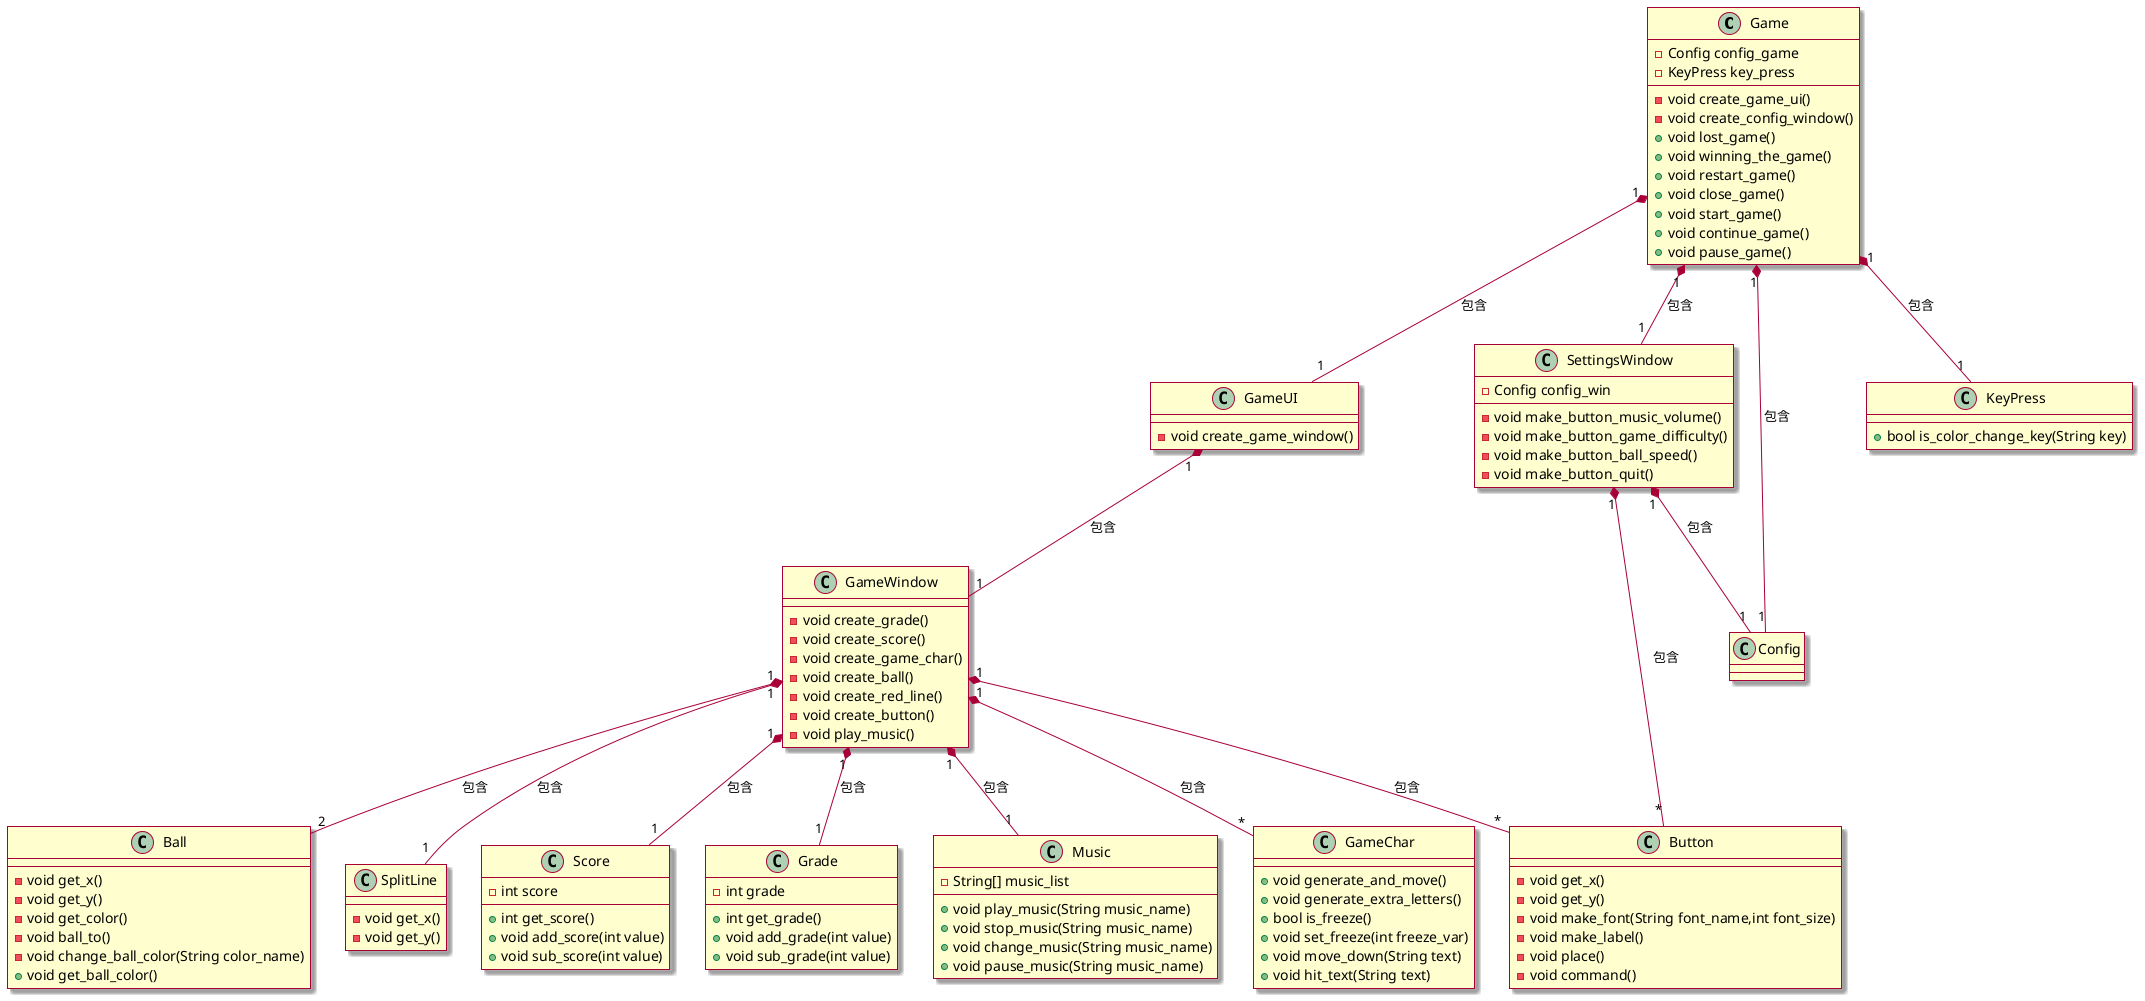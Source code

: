 @startuml
skin rose

class Game {
  - Config config_game
  - KeyPress key_press
  - void create_game_ui()
  - void create_config_window()
  + void lost_game()
  + void winning_the_game()
  + void restart_game()
  + void close_game()
  + void start_game()
  + void continue_game()
  + void pause_game()

}

class GameUI {
- void create_game_window()
}

class SettingsWindow {
  - Config config_win
  - void make_button_music_volume()
  - void make_button_game_difficulty()
  - void make_button_ball_speed()
  - void make_button_quit()
}



class Config

class GameWindow{
  - void create_grade()
  - void create_score()
  - void create_game_char()
  - void create_ball()
  - void create_red_line()
  - void create_button()
  - void play_music()
}

class Button{
  - void get_x()
  - void get_y()
  - void make_font(String font_name,int font_size)
  - void make_label()
  - void place()
  - void command()
}

class Ball{
  - void get_x()
  - void get_y()
  - void get_color()
  - void ball_to()
  - void change_ball_color(String color_name)
  + void get_ball_color()

}

class SplitLine{
  - void get_x()
  - void get_y()
}

class Score{
  - int score
  + int get_score()
  + void add_score(int value)
  + void sub_score(int value)
}

class Grade{
  - int grade
  + int get_grade()
  + void add_grade(int value)
  + void sub_grade(int value)

}
class Music{
  - String[] music_list
  + void play_music(String music_name)
  + void stop_music(String music_name)
  + void change_music(String music_name)
  + void pause_music(String music_name)

}
class GameChar{

  + void generate_and_move()
  + void generate_extra_letters()
  + bool is_freeze()
  + void set_freeze(int freeze_var)
  + void move_down(String text)
  + void hit_text(String text)

}

class KeyPress{
  + bool is_color_change_key(String key)
}

Game "1" *-- "1" Config:包含
Game “1” *-- “1” GameUI:包含
Game “1” *-- “1” SettingsWindow:包含
Game “1” *-- “1” KeyPress:包含


SettingsWindow "1" *-- "*" Button:包含
SettingsWindow "1" *-- "1" Config:包含


GameUI "1" *-- "1" GameWindow:包含

GameWindow "1" *-- "1" Grade:包含
GameWindow "1" *-- "1" Score:包含
GameWindow "1" *-- "2" Ball:包含
GameWindow "1" *-- "1" SplitLine:包含
GameWindow "1" *-- "1" Music:包含
GameWindow "1" *-- "*" Button:包含
GameWindow "1" *-- "*" GameChar:包含
@enduml